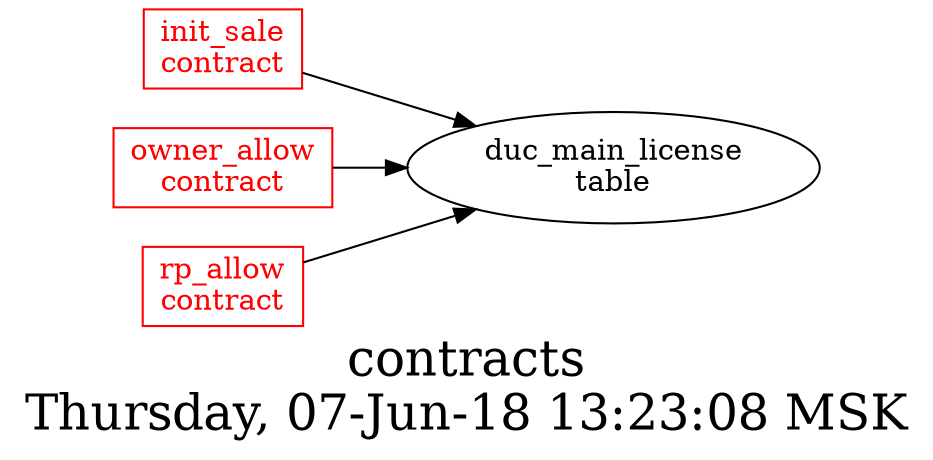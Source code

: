 digraph G {
graph [
  fontsize="24";
  label="contracts\nThursday, 07-Jun-18 13:23:08 MSK";
  nojustify=true;
  ordering=out;
  rankdir=LR;
  size="30";
];
"init_sale\ncontract" -> "duc_main_license\ntable"  [ color="" ]
"init_sale\ncontract" [color=red, fontcolor=red, group=contracts, shape=record];
"owner_allow\ncontract" -> "duc_main_license\ntable"  [ color="" ]
"owner_allow\ncontract" [color=red, fontcolor=red, group=contracts, shape=record];
"rp_allow\ncontract" -> "duc_main_license\ntable"  [ color="" ]
"rp_allow\ncontract" [color=red, fontcolor=red, group=contracts, shape=record];
}
